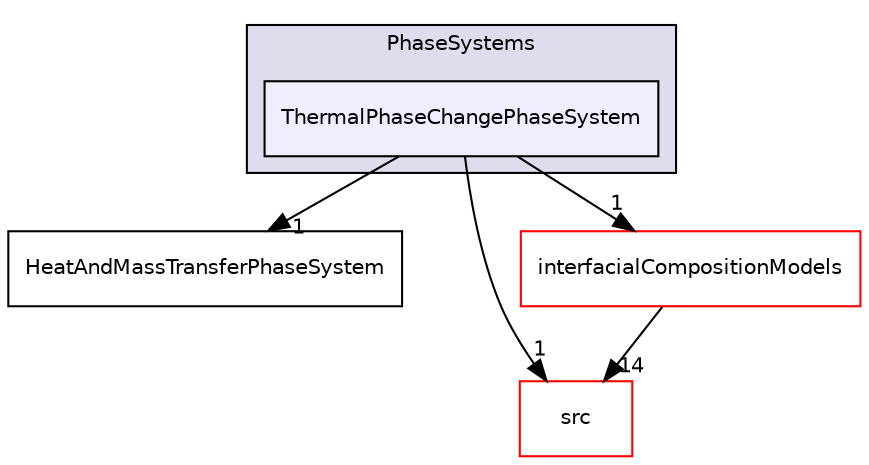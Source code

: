 digraph "applications/solvers/multiphase/reactingEulerFoam/phaseSystems/PhaseSystems/ThermalPhaseChangePhaseSystem" {
  bgcolor=transparent;
  compound=true
  node [ fontsize="10", fontname="Helvetica"];
  edge [ labelfontsize="10", labelfontname="Helvetica"];
  subgraph clusterdir_c627f8d06e3fbe3e1652be08cdac264e {
    graph [ bgcolor="#ddddee", pencolor="black", label="PhaseSystems" fontname="Helvetica", fontsize="10", URL="dir_c627f8d06e3fbe3e1652be08cdac264e.html"]
  dir_f1dca27da0fe4e6ca56fa4512e8ffa94 [shape=box, label="ThermalPhaseChangePhaseSystem", style="filled", fillcolor="#eeeeff", pencolor="black", URL="dir_f1dca27da0fe4e6ca56fa4512e8ffa94.html"];
  }
  dir_c9c9b3ad9aeeeb3337fdffe970071ff9 [shape=box label="HeatAndMassTransferPhaseSystem" URL="dir_c9c9b3ad9aeeeb3337fdffe970071ff9.html"];
  dir_68267d1309a1af8e8297ef4c3efbcdba [shape=box label="src" color="red" URL="dir_68267d1309a1af8e8297ef4c3efbcdba.html"];
  dir_ac187bbca992c8e90ac4c7812a06e744 [shape=box label="interfacialCompositionModels" color="red" URL="dir_ac187bbca992c8e90ac4c7812a06e744.html"];
  dir_f1dca27da0fe4e6ca56fa4512e8ffa94->dir_c9c9b3ad9aeeeb3337fdffe970071ff9 [headlabel="1", labeldistance=1.5 headhref="dir_000370_000366.html"];
  dir_f1dca27da0fe4e6ca56fa4512e8ffa94->dir_68267d1309a1af8e8297ef4c3efbcdba [headlabel="1", labeldistance=1.5 headhref="dir_000370_000736.html"];
  dir_f1dca27da0fe4e6ca56fa4512e8ffa94->dir_ac187bbca992c8e90ac4c7812a06e744 [headlabel="1", labeldistance=1.5 headhref="dir_000370_000223.html"];
  dir_ac187bbca992c8e90ac4c7812a06e744->dir_68267d1309a1af8e8297ef4c3efbcdba [headlabel="14", labeldistance=1.5 headhref="dir_000223_000736.html"];
}

